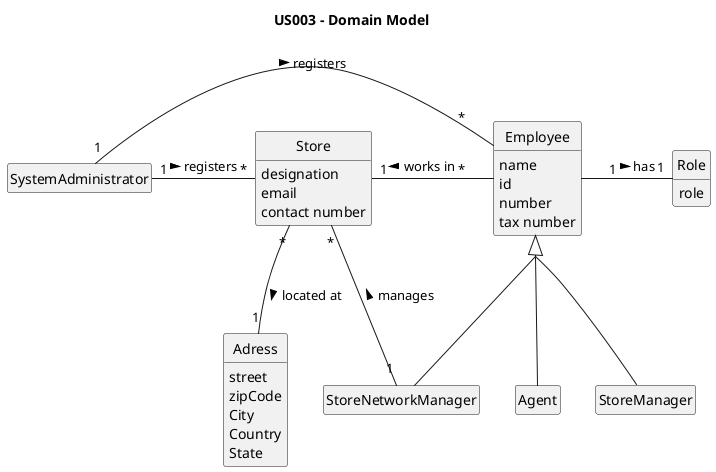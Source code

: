 @startuml
'https://plantuml.com/class-diagram

title US003 - Domain Model

skinparam monochrome true
skinparam packageStyle rectangle
skinparam shadowing false
hide empty members
skinparam groupInheritance 3
hide circle

class SystemAdministrator

class Employee

class Role

class SystemAdministrator

class Agent

class StoreManager

class StoreNetworkManager

class Store

class Adress

class Role{
role
}

class Store{
designation
email
contact number
}

class Adress{
street
zipCode
City
Country
State
}

class SystemAdministrator{
}

class Employee{
name
id
number
tax number
}

SystemAdministrator "1" - "*" Store : registers >

Store "*" -- "1" Adress : located at >

Store "1" - "*" Employee : works in <

SystemAdministrator "1" - "*" Employee : registers >

Employee "1" - "1" Role : has >

Employee <|--  StoreNetworkManager

Employee <|--  StoreManager

Employee <|-- Agent

StoreNetworkManager "1" - "*" Store : manages >

@enduml